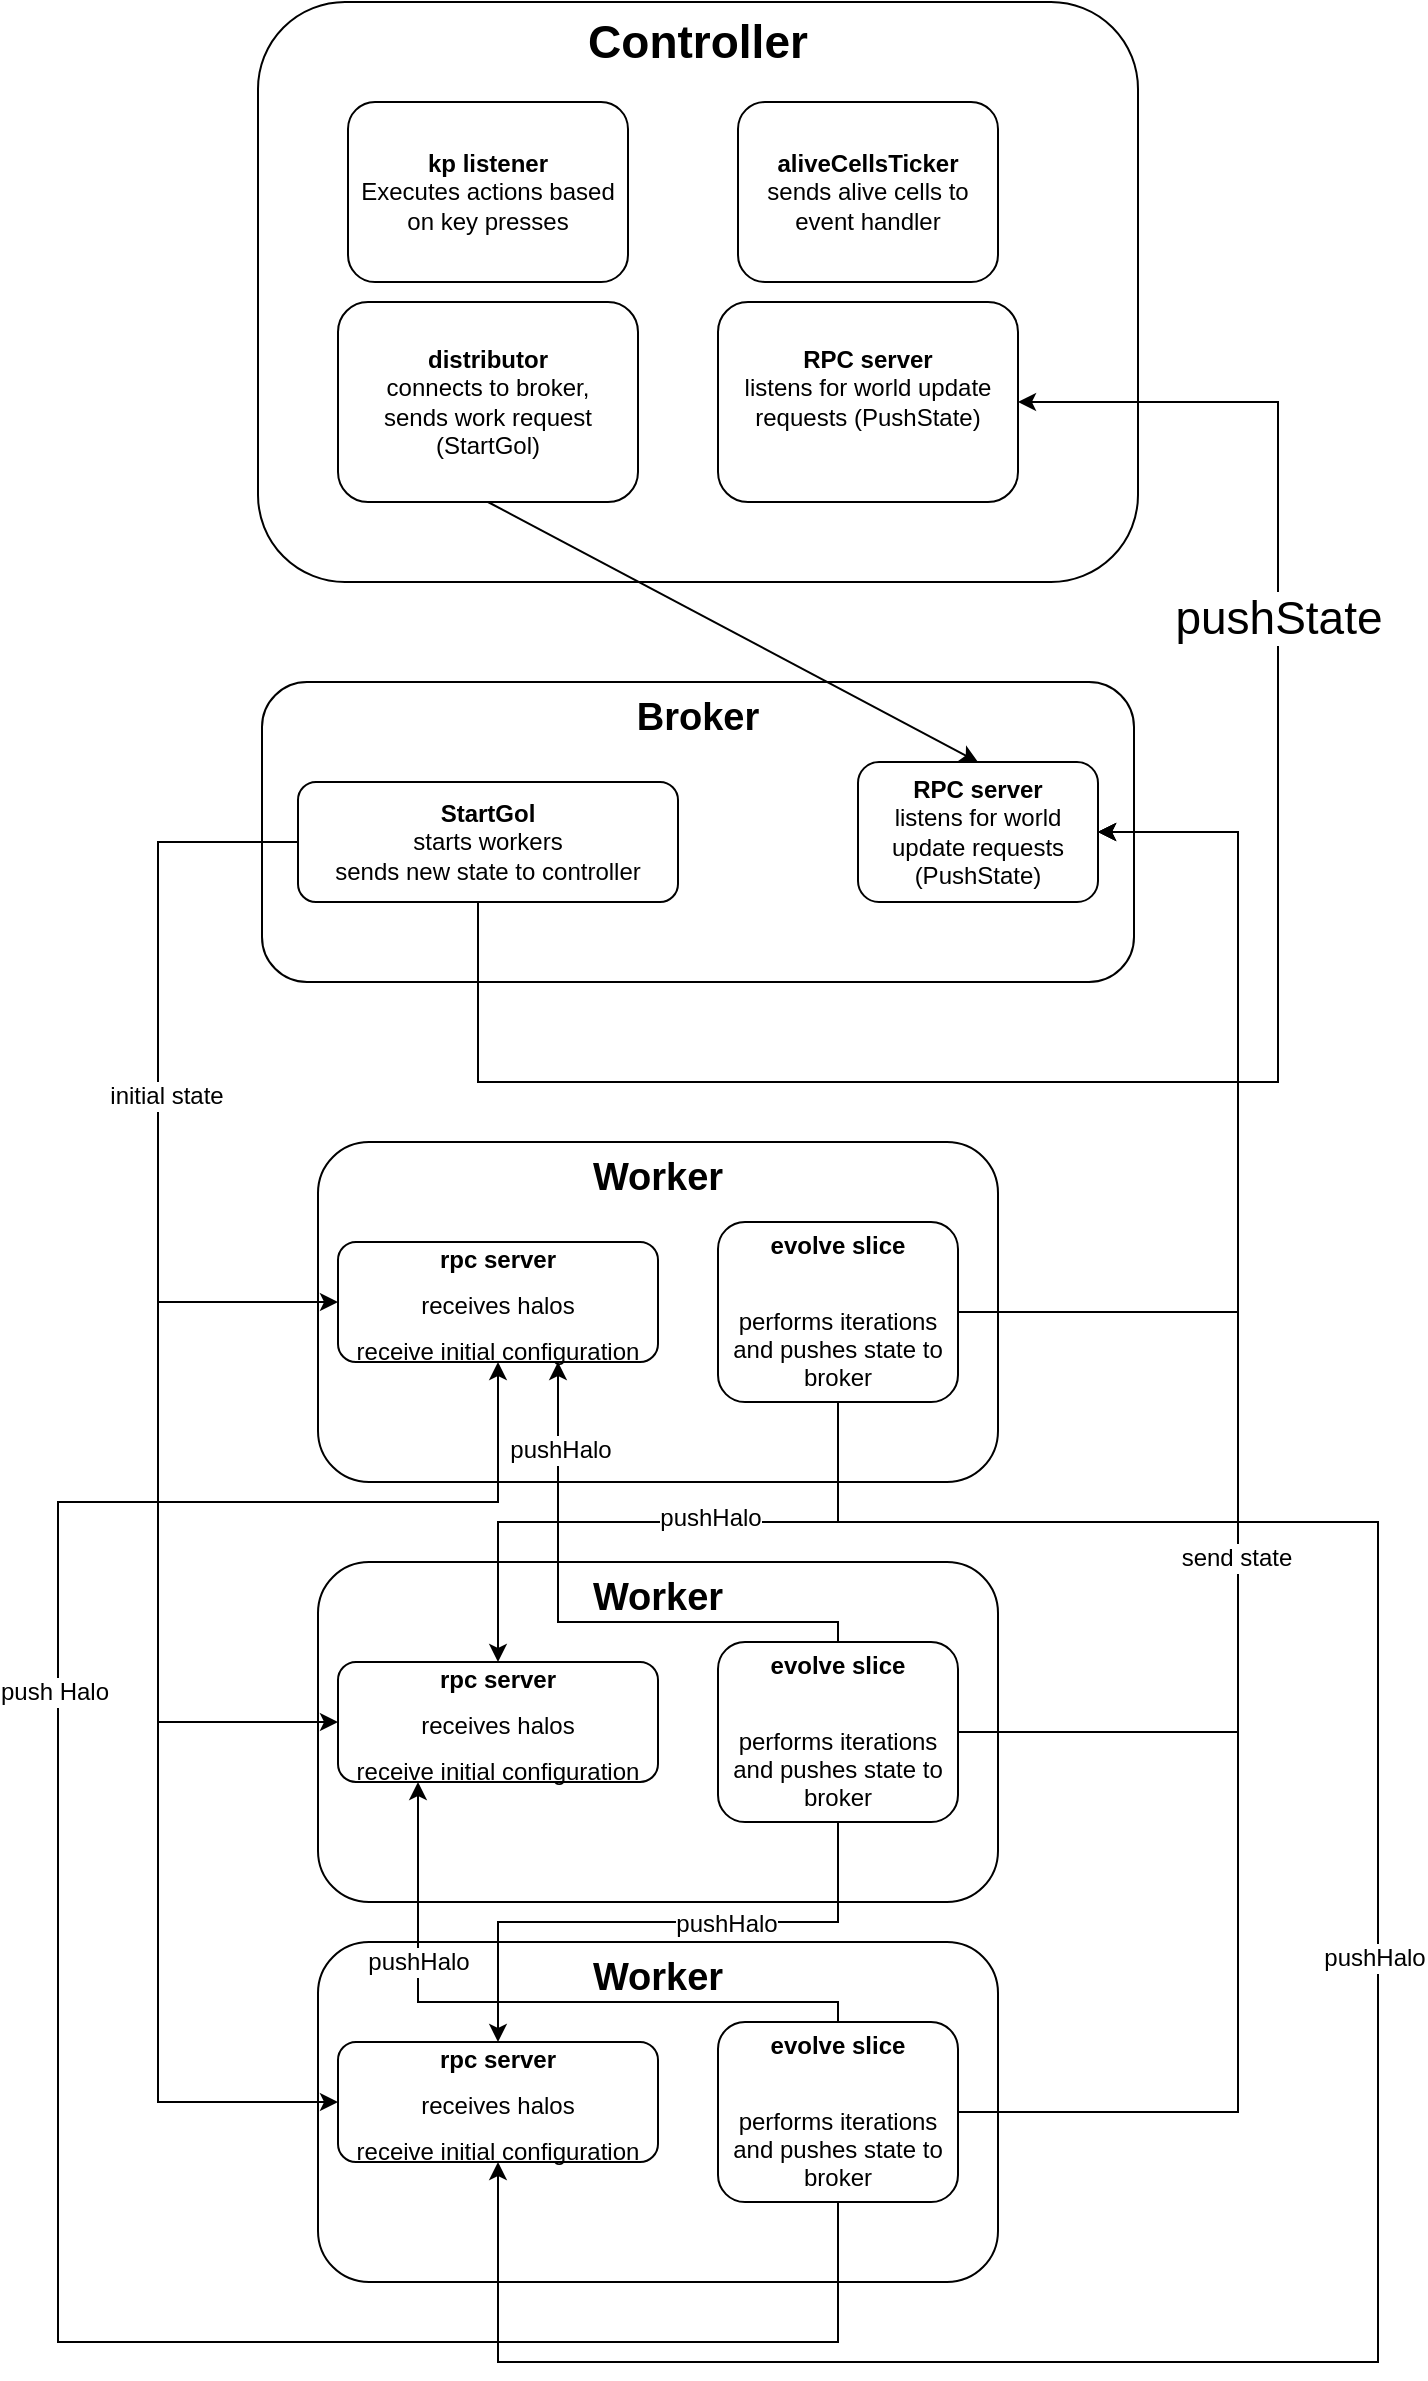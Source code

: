 <mxfile version="20.6.2"><diagram id="qL23RmAtjDgbwc4jGUpD" name="Page-1"><mxGraphModel dx="1422" dy="820" grid="1" gridSize="10" guides="1" tooltips="1" connect="1" arrows="1" fold="1" page="1" pageScale="1" pageWidth="827" pageHeight="1169" math="0" shadow="0"><root><mxCell id="0"/><mxCell id="1" parent="0"/><mxCell id="lluSZrwLhh8RwckpyEIH-1" value="&lt;div&gt;&lt;font size=&quot;1&quot;&gt;&lt;b style=&quot;font-size: 23px;&quot;&gt;Controller&lt;/b&gt;&lt;/font&gt;&lt;/div&gt;" style="rounded=1;whiteSpace=wrap;html=1;align=center;verticalAlign=top;" parent="1" vertex="1"><mxGeometry x="200" y="240" width="440" height="290" as="geometry"/></mxCell><mxCell id="lluSZrwLhh8RwckpyEIH-2" value="&lt;div&gt;&lt;b&gt;kp listener&lt;br&gt;&lt;/b&gt;&lt;/div&gt;&lt;div&gt;Executes actions based on key presses&lt;br&gt;&lt;/div&gt;" style="rounded=1;whiteSpace=wrap;html=1;" parent="1" vertex="1"><mxGeometry x="245" y="290" width="140" height="90" as="geometry"/></mxCell><mxCell id="lluSZrwLhh8RwckpyEIH-3" value="&lt;div&gt;&lt;b&gt;aliveCellsTicker&lt;br&gt;&lt;/b&gt;&lt;/div&gt;&lt;div&gt;sends alive cells to event handler&lt;br&gt;&lt;/div&gt;" style="rounded=1;whiteSpace=wrap;html=1;" parent="1" vertex="1"><mxGeometry x="440" y="290" width="130" height="90" as="geometry"/></mxCell><mxCell id="lluSZrwLhh8RwckpyEIH-4" value="&lt;div&gt;&lt;b&gt;RPC server&lt;/b&gt;&lt;/div&gt;&lt;div&gt;listens for world update requests (PushState)&lt;br&gt;&lt;/div&gt;&lt;b&gt;&lt;br&gt;&lt;/b&gt;" style="rounded=1;whiteSpace=wrap;html=1;" parent="1" vertex="1"><mxGeometry x="430" y="390" width="150" height="100" as="geometry"/></mxCell><mxCell id="lluSZrwLhh8RwckpyEIH-5" value="&lt;div&gt;&lt;b&gt;distributor&lt;/b&gt;&lt;/div&gt;&lt;div&gt;connects to broker, &lt;br&gt;&lt;/div&gt;&lt;div&gt;sends work request (StartGol)&lt;br&gt;&lt;/div&gt;" style="rounded=1;whiteSpace=wrap;html=1;" parent="1" vertex="1"><mxGeometry x="240" y="390" width="150" height="100" as="geometry"/></mxCell><mxCell id="lluSZrwLhh8RwckpyEIH-6" value="Broker" style="rounded=1;whiteSpace=wrap;html=1;verticalAlign=top;fontSize=19;fontStyle=1" parent="1" vertex="1"><mxGeometry x="202" y="580" width="436" height="150" as="geometry"/></mxCell><mxCell id="lluSZrwLhh8RwckpyEIH-7" value="&lt;div&gt;&lt;b&gt;RPC server&lt;br&gt;&lt;/b&gt;&lt;/div&gt;&lt;div&gt;listens for world update requests (PushState)&lt;/div&gt;" style="rounded=1;whiteSpace=wrap;html=1;" parent="1" vertex="1"><mxGeometry x="500" y="620" width="120" height="70" as="geometry"/></mxCell><mxCell id="jzPJ8Wb84WFpPpn6pkRT-2" style="edgeStyle=orthogonalEdgeStyle;rounded=0;orthogonalLoop=1;jettySize=auto;html=1;entryX=1;entryY=0.5;entryDx=0;entryDy=0;fontSize=23;" edge="1" parent="1" source="jzPJ8Wb84WFpPpn6pkRT-1" target="lluSZrwLhh8RwckpyEIH-4"><mxGeometry relative="1" as="geometry"><Array as="points"><mxPoint x="310" y="780"/><mxPoint x="710" y="780"/><mxPoint x="710" y="440"/></Array></mxGeometry></mxCell><mxCell id="jzPJ8Wb84WFpPpn6pkRT-3" value="&lt;div&gt;pushState&lt;br&gt;&lt;/div&gt;" style="edgeLabel;html=1;align=center;verticalAlign=middle;resizable=0;points=[];fontSize=23;" vertex="1" connectable="0" parent="jzPJ8Wb84WFpPpn6pkRT-2"><mxGeometry x="0.504" relative="1" as="geometry"><mxPoint as="offset"/></mxGeometry></mxCell><mxCell id="jzPJ8Wb84WFpPpn6pkRT-1" value="&lt;div&gt;&lt;b&gt;StartGol&lt;br&gt;&lt;/b&gt;&lt;/div&gt;&lt;div&gt;starts workers&lt;/div&gt;&lt;div&gt;sends new state to controller&lt;br&gt;&lt;/div&gt;" style="rounded=1;whiteSpace=wrap;html=1;" vertex="1" parent="1"><mxGeometry x="220" y="630" width="190" height="60" as="geometry"/></mxCell><mxCell id="jzPJ8Wb84WFpPpn6pkRT-5" value="" style="endArrow=classic;html=1;rounded=0;fontSize=23;exitX=0.5;exitY=1;exitDx=0;exitDy=0;entryX=0.5;entryY=0;entryDx=0;entryDy=0;" edge="1" parent="1" source="lluSZrwLhh8RwckpyEIH-5" target="lluSZrwLhh8RwckpyEIH-7"><mxGeometry width="50" height="50" relative="1" as="geometry"><mxPoint x="420" y="660" as="sourcePoint"/><mxPoint x="470" y="610" as="targetPoint"/></mxGeometry></mxCell><mxCell id="jzPJ8Wb84WFpPpn6pkRT-7" value="Worker" style="rounded=1;whiteSpace=wrap;html=1;fontSize=19;verticalAlign=top;fontStyle=1" vertex="1" parent="1"><mxGeometry x="230" y="810" width="340" height="170" as="geometry"/></mxCell><mxCell id="jzPJ8Wb84WFpPpn6pkRT-8" value="&lt;div&gt;&lt;font style=&quot;font-size: 12px;&quot;&gt;&lt;b&gt;rpc server&lt;/b&gt;&lt;/font&gt;&lt;/div&gt;&lt;div&gt;&lt;font style=&quot;font-size: 12px;&quot;&gt;receives halos&lt;/font&gt;&lt;/div&gt;&lt;div&gt;&lt;font style=&quot;font-size: 12px;&quot;&gt;receive initial configuration&lt;br&gt;&lt;/font&gt;&lt;/div&gt;" style="rounded=1;whiteSpace=wrap;html=1;fontSize=19;" vertex="1" parent="1"><mxGeometry x="240" y="860" width="160" height="60" as="geometry"/></mxCell><mxCell id="jzPJ8Wb84WFpPpn6pkRT-40" style="edgeStyle=orthogonalEdgeStyle;rounded=0;orthogonalLoop=1;jettySize=auto;html=1;entryX=1;entryY=0.5;entryDx=0;entryDy=0;fontSize=12;" edge="1" parent="1" source="jzPJ8Wb84WFpPpn6pkRT-10" target="lluSZrwLhh8RwckpyEIH-7"><mxGeometry relative="1" as="geometry"><Array as="points"><mxPoint x="690" y="895"/><mxPoint x="690" y="655"/></Array></mxGeometry></mxCell><mxCell id="jzPJ8Wb84WFpPpn6pkRT-10" value="&lt;div style=&quot;font-size: 12px;&quot;&gt;&lt;b&gt;evolve slice&lt;/b&gt;&lt;/div&gt;&lt;div&gt;&lt;br&gt;&lt;/div&gt;&lt;div style=&quot;font-size: 12px;&quot;&gt;performs iterations and pushes state to broker&lt;br&gt;&lt;/div&gt;" style="rounded=1;whiteSpace=wrap;html=1;fontSize=19;" vertex="1" parent="1"><mxGeometry x="430" y="850" width="120" height="90" as="geometry"/></mxCell><mxCell id="jzPJ8Wb84WFpPpn6pkRT-28" value="Worker" style="rounded=1;whiteSpace=wrap;html=1;fontSize=19;verticalAlign=top;fontStyle=1" vertex="1" parent="1"><mxGeometry x="230" y="1020" width="340" height="170" as="geometry"/></mxCell><mxCell id="jzPJ8Wb84WFpPpn6pkRT-29" value="&lt;div&gt;&lt;font style=&quot;font-size: 12px;&quot;&gt;&lt;b&gt;rpc server&lt;/b&gt;&lt;/font&gt;&lt;/div&gt;&lt;div&gt;&lt;font style=&quot;font-size: 12px;&quot;&gt;receives halos&lt;/font&gt;&lt;/div&gt;&lt;div&gt;&lt;font style=&quot;font-size: 12px;&quot;&gt;receive initial configuration&lt;br&gt;&lt;/font&gt;&lt;/div&gt;" style="rounded=1;whiteSpace=wrap;html=1;fontSize=19;" vertex="1" parent="1"><mxGeometry x="240" y="1070" width="160" height="60" as="geometry"/></mxCell><mxCell id="jzPJ8Wb84WFpPpn6pkRT-39" style="edgeStyle=orthogonalEdgeStyle;rounded=0;orthogonalLoop=1;jettySize=auto;html=1;entryX=1;entryY=0.5;entryDx=0;entryDy=0;fontSize=12;" edge="1" parent="1" source="jzPJ8Wb84WFpPpn6pkRT-30" target="lluSZrwLhh8RwckpyEIH-7"><mxGeometry relative="1" as="geometry"><Array as="points"><mxPoint x="690" y="1105"/><mxPoint x="690" y="655"/></Array></mxGeometry></mxCell><mxCell id="jzPJ8Wb84WFpPpn6pkRT-48" style="edgeStyle=orthogonalEdgeStyle;rounded=0;orthogonalLoop=1;jettySize=auto;html=1;fontSize=12;" edge="1" parent="1" source="jzPJ8Wb84WFpPpn6pkRT-30"><mxGeometry relative="1" as="geometry"><mxPoint x="350" y="920" as="targetPoint"/><Array as="points"><mxPoint x="490" y="1050"/><mxPoint x="350" y="1050"/><mxPoint x="350" y="920"/></Array></mxGeometry></mxCell><mxCell id="jzPJ8Wb84WFpPpn6pkRT-53" value="pushHalo" style="edgeLabel;html=1;align=center;verticalAlign=middle;resizable=0;points=[];fontSize=12;" vertex="1" connectable="0" parent="jzPJ8Wb84WFpPpn6pkRT-48"><mxGeometry x="0.686" y="-1" relative="1" as="geometry"><mxPoint as="offset"/></mxGeometry></mxCell><mxCell id="jzPJ8Wb84WFpPpn6pkRT-30" value="&lt;div style=&quot;font-size: 12px;&quot;&gt;&lt;b&gt;evolve slice&lt;/b&gt;&lt;/div&gt;&lt;div&gt;&lt;br&gt;&lt;/div&gt;&lt;div style=&quot;font-size: 12px;&quot;&gt;performs iterations and pushes state to broker&lt;br&gt;&lt;/div&gt;" style="rounded=1;whiteSpace=wrap;html=1;fontSize=19;" vertex="1" parent="1"><mxGeometry x="430" y="1060" width="120" height="90" as="geometry"/></mxCell><mxCell id="jzPJ8Wb84WFpPpn6pkRT-31" value="Worker" style="rounded=1;whiteSpace=wrap;html=1;fontSize=19;verticalAlign=top;fontStyle=1" vertex="1" parent="1"><mxGeometry x="230" y="1210" width="340" height="170" as="geometry"/></mxCell><mxCell id="jzPJ8Wb84WFpPpn6pkRT-32" value="&lt;div&gt;&lt;font style=&quot;font-size: 12px;&quot;&gt;&lt;b&gt;rpc server&lt;/b&gt;&lt;/font&gt;&lt;/div&gt;&lt;div&gt;&lt;font style=&quot;font-size: 12px;&quot;&gt;receives halos&lt;/font&gt;&lt;/div&gt;&lt;div&gt;&lt;font style=&quot;font-size: 12px;&quot;&gt;receive initial configuration&lt;br&gt;&lt;/font&gt;&lt;/div&gt;" style="rounded=1;whiteSpace=wrap;html=1;fontSize=19;" vertex="1" parent="1"><mxGeometry x="240" y="1260" width="160" height="60" as="geometry"/></mxCell><mxCell id="jzPJ8Wb84WFpPpn6pkRT-38" style="edgeStyle=orthogonalEdgeStyle;rounded=0;orthogonalLoop=1;jettySize=auto;html=1;entryX=1;entryY=0.5;entryDx=0;entryDy=0;fontSize=12;" edge="1" parent="1" source="jzPJ8Wb84WFpPpn6pkRT-33" target="lluSZrwLhh8RwckpyEIH-7"><mxGeometry relative="1" as="geometry"><Array as="points"><mxPoint x="690" y="1295"/><mxPoint x="690" y="655"/></Array></mxGeometry></mxCell><mxCell id="jzPJ8Wb84WFpPpn6pkRT-41" value="send state" style="edgeLabel;html=1;align=center;verticalAlign=middle;resizable=0;points=[];fontSize=12;" vertex="1" connectable="0" parent="jzPJ8Wb84WFpPpn6pkRT-38"><mxGeometry x="-0.019" y="1" relative="1" as="geometry"><mxPoint as="offset"/></mxGeometry></mxCell><mxCell id="jzPJ8Wb84WFpPpn6pkRT-45" style="edgeStyle=orthogonalEdgeStyle;rounded=0;orthogonalLoop=1;jettySize=auto;html=1;entryX=0.5;entryY=1;entryDx=0;entryDy=0;fontSize=12;" edge="1" parent="1" source="jzPJ8Wb84WFpPpn6pkRT-33" target="jzPJ8Wb84WFpPpn6pkRT-8"><mxGeometry relative="1" as="geometry"><Array as="points"><mxPoint x="490" y="1410"/><mxPoint x="100" y="1410"/><mxPoint x="100" y="990"/><mxPoint x="320" y="990"/></Array></mxGeometry></mxCell><mxCell id="jzPJ8Wb84WFpPpn6pkRT-46" value="push Halo" style="edgeLabel;html=1;align=center;verticalAlign=middle;resizable=0;points=[];fontSize=12;" vertex="1" connectable="0" parent="jzPJ8Wb84WFpPpn6pkRT-45"><mxGeometry x="0.342" y="2" relative="1" as="geometry"><mxPoint as="offset"/></mxGeometry></mxCell><mxCell id="jzPJ8Wb84WFpPpn6pkRT-33" value="&lt;div style=&quot;font-size: 12px;&quot;&gt;&lt;b&gt;evolve slice&lt;/b&gt;&lt;/div&gt;&lt;div&gt;&lt;br&gt;&lt;/div&gt;&lt;div style=&quot;font-size: 12px;&quot;&gt;performs iterations and pushes state to broker&lt;br&gt;&lt;/div&gt;" style="rounded=1;whiteSpace=wrap;html=1;fontSize=19;" vertex="1" parent="1"><mxGeometry x="430" y="1250" width="120" height="90" as="geometry"/></mxCell><mxCell id="jzPJ8Wb84WFpPpn6pkRT-35" style="edgeStyle=orthogonalEdgeStyle;rounded=0;orthogonalLoop=1;jettySize=auto;html=1;entryX=0;entryY=0.5;entryDx=0;entryDy=0;fontSize=12;" edge="1" parent="1" source="jzPJ8Wb84WFpPpn6pkRT-1" target="jzPJ8Wb84WFpPpn6pkRT-29"><mxGeometry relative="1" as="geometry"><Array as="points"><mxPoint x="150" y="660"/><mxPoint x="150" y="1100"/></Array></mxGeometry></mxCell><mxCell id="jzPJ8Wb84WFpPpn6pkRT-34" style="edgeStyle=orthogonalEdgeStyle;rounded=0;orthogonalLoop=1;jettySize=auto;html=1;entryX=0;entryY=0.5;entryDx=0;entryDy=0;fontSize=12;" edge="1" parent="1" source="jzPJ8Wb84WFpPpn6pkRT-1" target="jzPJ8Wb84WFpPpn6pkRT-8"><mxGeometry relative="1" as="geometry"><Array as="points"><mxPoint x="150" y="660"/><mxPoint x="150" y="890"/></Array></mxGeometry></mxCell><mxCell id="jzPJ8Wb84WFpPpn6pkRT-36" style="edgeStyle=orthogonalEdgeStyle;rounded=0;orthogonalLoop=1;jettySize=auto;html=1;entryX=0;entryY=0.5;entryDx=0;entryDy=0;fontSize=12;" edge="1" parent="1" source="jzPJ8Wb84WFpPpn6pkRT-1" target="jzPJ8Wb84WFpPpn6pkRT-32"><mxGeometry relative="1" as="geometry"><Array as="points"><mxPoint x="150" y="660"/><mxPoint x="150" y="1290"/></Array></mxGeometry></mxCell><mxCell id="jzPJ8Wb84WFpPpn6pkRT-37" value="&lt;div&gt;initial state&lt;/div&gt;" style="edgeLabel;html=1;align=center;verticalAlign=middle;resizable=0;points=[];fontSize=12;" vertex="1" connectable="0" parent="jzPJ8Wb84WFpPpn6pkRT-36"><mxGeometry x="-0.501" y="4" relative="1" as="geometry"><mxPoint as="offset"/></mxGeometry></mxCell><mxCell id="jzPJ8Wb84WFpPpn6pkRT-42" style="edgeStyle=orthogonalEdgeStyle;rounded=0;orthogonalLoop=1;jettySize=auto;html=1;entryX=0.5;entryY=0;entryDx=0;entryDy=0;fontSize=12;" edge="1" parent="1" source="jzPJ8Wb84WFpPpn6pkRT-10" target="jzPJ8Wb84WFpPpn6pkRT-29"><mxGeometry relative="1" as="geometry"><Array as="points"><mxPoint x="490" y="1000"/><mxPoint x="320" y="1000"/></Array></mxGeometry></mxCell><mxCell id="jzPJ8Wb84WFpPpn6pkRT-47" value="&lt;div&gt;pushHalo&lt;/div&gt;" style="edgeLabel;html=1;align=center;verticalAlign=middle;resizable=0;points=[];fontSize=12;" vertex="1" connectable="0" parent="jzPJ8Wb84WFpPpn6pkRT-42"><mxGeometry x="-0.173" y="-2" relative="1" as="geometry"><mxPoint as="offset"/></mxGeometry></mxCell><mxCell id="jzPJ8Wb84WFpPpn6pkRT-43" style="edgeStyle=orthogonalEdgeStyle;rounded=0;orthogonalLoop=1;jettySize=auto;html=1;entryX=0.5;entryY=0;entryDx=0;entryDy=0;fontSize=12;" edge="1" parent="1" source="jzPJ8Wb84WFpPpn6pkRT-30" target="jzPJ8Wb84WFpPpn6pkRT-32"><mxGeometry relative="1" as="geometry"><Array as="points"><mxPoint x="490" y="1200"/><mxPoint x="320" y="1200"/></Array></mxGeometry></mxCell><mxCell id="jzPJ8Wb84WFpPpn6pkRT-49" value="pushHalo" style="edgeLabel;html=1;align=center;verticalAlign=middle;resizable=0;points=[];fontSize=12;" vertex="1" connectable="0" parent="jzPJ8Wb84WFpPpn6pkRT-43"><mxGeometry x="-0.243" y="1" relative="1" as="geometry"><mxPoint as="offset"/></mxGeometry></mxCell><mxCell id="jzPJ8Wb84WFpPpn6pkRT-50" style="edgeStyle=orthogonalEdgeStyle;rounded=0;orthogonalLoop=1;jettySize=auto;html=1;entryX=0.25;entryY=1;entryDx=0;entryDy=0;fontSize=12;" edge="1" parent="1" source="jzPJ8Wb84WFpPpn6pkRT-33" target="jzPJ8Wb84WFpPpn6pkRT-29"><mxGeometry relative="1" as="geometry"><Array as="points"><mxPoint x="490" y="1240"/><mxPoint x="280" y="1240"/></Array></mxGeometry></mxCell><mxCell id="jzPJ8Wb84WFpPpn6pkRT-52" value="pushHalo" style="edgeLabel;html=1;align=center;verticalAlign=middle;resizable=0;points=[];fontSize=12;" vertex="1" connectable="0" parent="jzPJ8Wb84WFpPpn6pkRT-50"><mxGeometry x="0.274" y="-2" relative="1" as="geometry"><mxPoint x="-10" y="-18" as="offset"/></mxGeometry></mxCell><mxCell id="jzPJ8Wb84WFpPpn6pkRT-54" style="edgeStyle=orthogonalEdgeStyle;rounded=0;orthogonalLoop=1;jettySize=auto;html=1;entryX=0.5;entryY=1;entryDx=0;entryDy=0;fontSize=12;" edge="1" parent="1" source="jzPJ8Wb84WFpPpn6pkRT-10" target="jzPJ8Wb84WFpPpn6pkRT-32"><mxGeometry relative="1" as="geometry"><Array as="points"><mxPoint x="490" y="1000"/><mxPoint x="760" y="1000"/><mxPoint x="760" y="1420"/><mxPoint x="320" y="1420"/></Array></mxGeometry></mxCell><mxCell id="jzPJ8Wb84WFpPpn6pkRT-55" value="pushHalo" style="edgeLabel;html=1;align=center;verticalAlign=middle;resizable=0;points=[];fontSize=12;" vertex="1" connectable="0" parent="jzPJ8Wb84WFpPpn6pkRT-54"><mxGeometry x="-0.151" y="-2" relative="1" as="geometry"><mxPoint as="offset"/></mxGeometry></mxCell></root></mxGraphModel></diagram></mxfile>